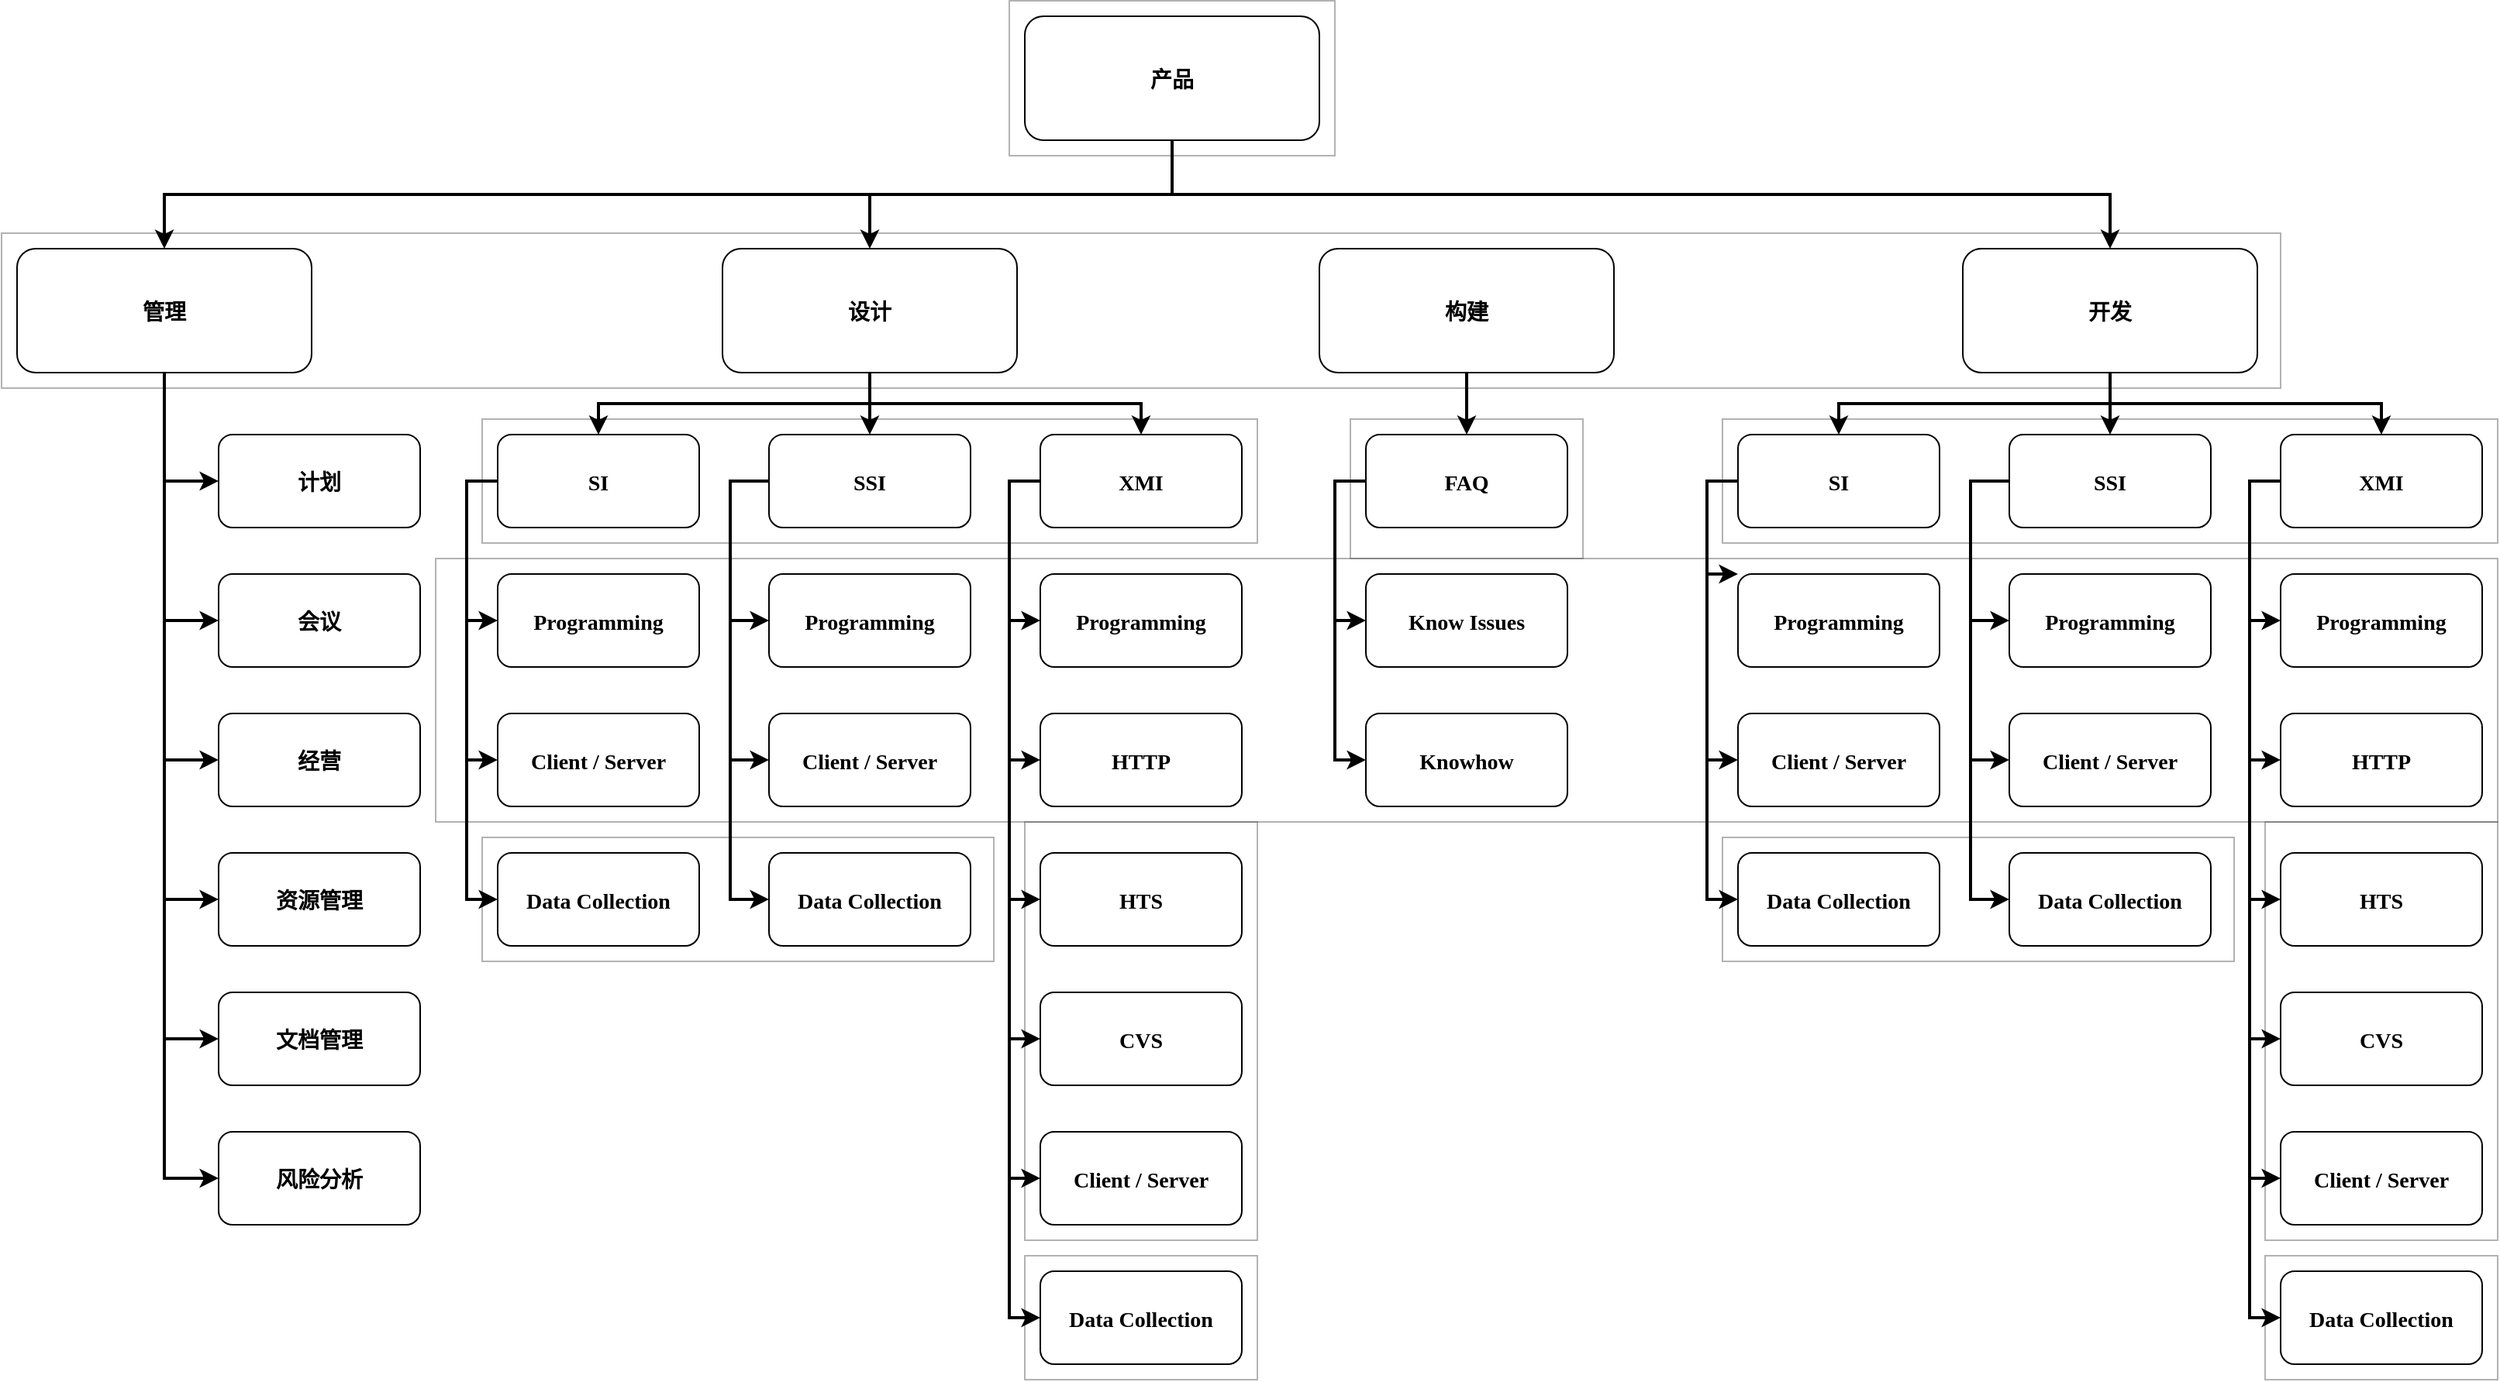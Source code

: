 <mxfile version="14.6.6" type="github">
  <diagram name="Page-1" id="2c0d36ab-eaac-3732-788b-9136903baeff">
    <mxGraphModel dx="1629" dy="1318" grid="1" gridSize="10" guides="1" tooltips="1" connect="1" arrows="1" fold="1" page="1" pageScale="1.5" pageWidth="1169" pageHeight="827" background="#ffffff" math="0" shadow="0">
      <root>
        <mxCell id="0" />
        <mxCell id="1" parent="0" />
        <mxCell id="123" value="" style="opacity=30;" parent="1" vertex="1">
          <mxGeometry x="747" y="175.5" width="210" height="100.0" as="geometry" />
        </mxCell>
        <mxCell id="122" value="" style="opacity=30;" parent="1" vertex="1">
          <mxGeometry x="97" y="325.5" width="1470" height="100.0" as="geometry" />
        </mxCell>
        <mxCell id="121" value="" style="opacity=30;" parent="1" vertex="1">
          <mxGeometry x="1557" y="705.5" width="150" height="270" as="geometry" />
        </mxCell>
        <mxCell id="120" value="" style="opacity=30;" parent="1" vertex="1">
          <mxGeometry x="967" y="445.5" width="150" height="90" as="geometry" />
        </mxCell>
        <mxCell id="119" value="" style="opacity=30;" parent="1" vertex="1">
          <mxGeometry x="757" y="705.5" width="150" height="270" as="geometry" />
        </mxCell>
        <mxCell id="117" value="" style="opacity=30;" parent="1" vertex="1">
          <mxGeometry x="377" y="535.5" width="1330" height="170" as="geometry" />
        </mxCell>
        <mxCell id="116" value="" style="opacity=30;" parent="1" vertex="1">
          <mxGeometry x="1557" y="985.5" width="150" height="80" as="geometry" />
        </mxCell>
        <mxCell id="115" value="" style="opacity=30;" parent="1" vertex="1">
          <mxGeometry x="1207" y="715.5" width="330" height="80" as="geometry" />
        </mxCell>
        <mxCell id="114" value="" style="opacity=30;" parent="1" vertex="1">
          <mxGeometry x="757.0" y="985.5" width="150" height="80" as="geometry" />
        </mxCell>
        <mxCell id="113" value="" style="opacity=30;" parent="1" vertex="1">
          <mxGeometry x="407.0" y="715.5" width="330.0" height="80" as="geometry" />
        </mxCell>
        <mxCell id="110" value="" style="opacity=30;" parent="1" vertex="1">
          <mxGeometry x="1207" y="445.5" width="500" height="80" as="geometry" />
        </mxCell>
        <mxCell id="109" value="" style="opacity=30;" parent="1" vertex="1">
          <mxGeometry x="407" y="445.5" width="500" height="80" as="geometry" />
        </mxCell>
        <mxCell id="2" value="产品" style="rounded=1;fontStyle=1;fontFamily=Tahoma;fontSize=14" parent="1" vertex="1">
          <mxGeometry x="757" y="185.5" width="190" height="80" as="geometry" />
        </mxCell>
        <mxCell id="4" value="开发" style="rounded=1;fontStyle=1;fontFamily=Tahoma;fontSize=14" parent="1" vertex="1">
          <mxGeometry x="1362.0" y="335.5" width="190" height="80" as="geometry" />
        </mxCell>
        <mxCell id="9" value="" style="edgeStyle=elbowEdgeStyle;elbow=vertical;strokeWidth=2;rounded=0" parent="1" source="2" target="4" edge="1">
          <mxGeometry x="337" y="215.5" width="100" height="100" as="geometry">
            <mxPoint x="337" y="315.5" as="sourcePoint" />
            <mxPoint x="437" y="215.5" as="targetPoint" />
          </mxGeometry>
        </mxCell>
        <mxCell id="10" value="构建" style="rounded=1;fontStyle=1;fontFamily=Tahoma;fontSize=14" parent="1" vertex="1">
          <mxGeometry x="947" y="335.5" width="190" height="80" as="geometry" />
        </mxCell>
        <mxCell id="12" value="设计" style="rounded=1;fontStyle=1;fontFamily=Tahoma;fontSize=14" parent="1" vertex="1">
          <mxGeometry x="562.0" y="335.5" width="190" height="80" as="geometry" />
        </mxCell>
        <mxCell id="13" value="管理" style="rounded=1;fontStyle=1;fontFamily=Tahoma;fontSize=14" parent="1" vertex="1">
          <mxGeometry x="107" y="335.5" width="190" height="80" as="geometry" />
        </mxCell>
        <mxCell id="16" value="计划" style="rounded=1;fontStyle=1;fontFamily=Tahoma;fontSize=14" parent="1" vertex="1">
          <mxGeometry x="237" y="455.5" width="130" height="60" as="geometry" />
        </mxCell>
        <mxCell id="17" value="会议" style="rounded=1;fontStyle=1;fontFamily=Tahoma;fontSize=14" parent="1" vertex="1">
          <mxGeometry x="237" y="545.5" width="130" height="60" as="geometry" />
        </mxCell>
        <mxCell id="18" value="经营" style="rounded=1;fontStyle=1;fontFamily=Tahoma;fontSize=14" parent="1" vertex="1">
          <mxGeometry x="237" y="635.5" width="130" height="60" as="geometry" />
        </mxCell>
        <mxCell id="25" value="SI" style="rounded=1;fontStyle=1;fontFamily=Tahoma;fontSize=14" parent="1" vertex="1">
          <mxGeometry x="417" y="455.5" width="130" height="60" as="geometry" />
        </mxCell>
        <mxCell id="26" value="Programming" style="rounded=1;fontStyle=1;fontFamily=Tahoma;fontSize=14" parent="1" vertex="1">
          <mxGeometry x="417" y="545.5" width="130" height="60" as="geometry" />
        </mxCell>
        <mxCell id="27" value="Client / Server" style="rounded=1;fontStyle=1;fontFamily=Tahoma;fontSize=14" parent="1" vertex="1">
          <mxGeometry x="417" y="635.5" width="130" height="60" as="geometry" />
        </mxCell>
        <mxCell id="28" value="Data Collection" style="rounded=1;fontStyle=1;fontFamily=Tahoma;fontSize=14" parent="1" vertex="1">
          <mxGeometry x="417" y="725.5" width="130" height="60" as="geometry" />
        </mxCell>
        <mxCell id="29" value="SSI" style="rounded=1;fontStyle=1;fontFamily=Tahoma;fontSize=14" parent="1" vertex="1">
          <mxGeometry x="592" y="455.5" width="130" height="60" as="geometry" />
        </mxCell>
        <mxCell id="30" value="Programming" style="rounded=1;fontStyle=1;fontFamily=Tahoma;fontSize=14" parent="1" vertex="1">
          <mxGeometry x="592" y="545.5" width="130" height="60" as="geometry" />
        </mxCell>
        <mxCell id="31" value="Client / Server" style="rounded=1;fontStyle=1;fontFamily=Tahoma;fontSize=14" parent="1" vertex="1">
          <mxGeometry x="592" y="635.5" width="130" height="60" as="geometry" />
        </mxCell>
        <mxCell id="32" value="Data Collection" style="rounded=1;fontStyle=1;fontFamily=Tahoma;fontSize=14" parent="1" vertex="1">
          <mxGeometry x="592" y="725.5" width="130" height="60" as="geometry" />
        </mxCell>
        <mxCell id="33" value="XMI" style="rounded=1;fontStyle=1;fontFamily=Tahoma;fontSize=14" parent="1" vertex="1">
          <mxGeometry x="767" y="455.5" width="130" height="60" as="geometry" />
        </mxCell>
        <mxCell id="34" value="Programming" style="rounded=1;fontStyle=1;fontFamily=Tahoma;fontSize=14" parent="1" vertex="1">
          <mxGeometry x="767" y="545.5" width="130" height="60" as="geometry" />
        </mxCell>
        <mxCell id="35" value="HTTP" style="rounded=1;fontStyle=1;fontFamily=Tahoma;fontSize=14" parent="1" vertex="1">
          <mxGeometry x="767" y="635.5" width="130" height="60" as="geometry" />
        </mxCell>
        <mxCell id="36" value="HTS" style="rounded=1;fontStyle=1;fontFamily=Tahoma;fontSize=14" parent="1" vertex="1">
          <mxGeometry x="767" y="725.5" width="130" height="60" as="geometry" />
        </mxCell>
        <mxCell id="37" value="CVS" style="rounded=1;fontStyle=1;fontFamily=Tahoma;fontSize=14" parent="1" vertex="1">
          <mxGeometry x="767" y="815.5" width="130" height="60" as="geometry" />
        </mxCell>
        <mxCell id="38" value="Client / Server" style="rounded=1;fontStyle=1;fontFamily=Tahoma;fontSize=14" parent="1" vertex="1">
          <mxGeometry x="767" y="905.5" width="130" height="60" as="geometry" />
        </mxCell>
        <mxCell id="39" value="Data Collection" style="rounded=1;fontStyle=1;fontFamily=Tahoma;fontSize=14" parent="1" vertex="1">
          <mxGeometry x="767" y="995.5" width="130" height="60" as="geometry" />
        </mxCell>
        <mxCell id="41" value="FAQ" style="rounded=1;fontStyle=1;fontFamily=Tahoma;fontSize=14" parent="1" vertex="1">
          <mxGeometry x="977" y="455.5" width="130" height="60" as="geometry" />
        </mxCell>
        <mxCell id="42" value="Know Issues" style="rounded=1;fontStyle=1;fontFamily=Tahoma;fontSize=14" parent="1" vertex="1">
          <mxGeometry x="977" y="545.5" width="130" height="60" as="geometry" />
        </mxCell>
        <mxCell id="43" value="Knowhow" style="rounded=1;fontStyle=1;fontFamily=Tahoma;fontSize=14" parent="1" vertex="1">
          <mxGeometry x="977" y="635.5" width="130" height="60" as="geometry" />
        </mxCell>
        <mxCell id="44" value="SI" style="rounded=1;fontStyle=1;fontFamily=Tahoma;fontSize=14" parent="1" vertex="1">
          <mxGeometry x="1217" y="455.5" width="130" height="60" as="geometry" />
        </mxCell>
        <mxCell id="45" value="Programming" style="rounded=1;fontStyle=1;fontFamily=Tahoma;fontSize=14" parent="1" vertex="1">
          <mxGeometry x="1217" y="545.5" width="130" height="60" as="geometry" />
        </mxCell>
        <mxCell id="46" value="Client / Server" style="rounded=1;fontStyle=1;fontFamily=Tahoma;fontSize=14" parent="1" vertex="1">
          <mxGeometry x="1217" y="635.5" width="130" height="60" as="geometry" />
        </mxCell>
        <mxCell id="47" value="Data Collection" style="rounded=1;fontStyle=1;fontFamily=Tahoma;fontSize=14" parent="1" vertex="1">
          <mxGeometry x="1217" y="725.5" width="130" height="60" as="geometry" />
        </mxCell>
        <mxCell id="48" value="SSI" style="rounded=1;fontStyle=1;fontFamily=Tahoma;fontSize=14" parent="1" vertex="1">
          <mxGeometry x="1392" y="455.5" width="130" height="60" as="geometry" />
        </mxCell>
        <mxCell id="49" value="Programming" style="rounded=1;fontStyle=1;fontFamily=Tahoma;fontSize=14" parent="1" vertex="1">
          <mxGeometry x="1392" y="545.5" width="130" height="60" as="geometry" />
        </mxCell>
        <mxCell id="50" value="Client / Server" style="rounded=1;fontStyle=1;fontFamily=Tahoma;fontSize=14" parent="1" vertex="1">
          <mxGeometry x="1392" y="635.5" width="130" height="60" as="geometry" />
        </mxCell>
        <mxCell id="51" value="Data Collection" style="rounded=1;fontStyle=1;fontFamily=Tahoma;fontSize=14" parent="1" vertex="1">
          <mxGeometry x="1392" y="725.5" width="130" height="60" as="geometry" />
        </mxCell>
        <mxCell id="52" value="XMI" style="rounded=1;fontStyle=1;fontFamily=Tahoma;fontSize=14" parent="1" vertex="1">
          <mxGeometry x="1567" y="455.5" width="130" height="60" as="geometry" />
        </mxCell>
        <mxCell id="53" value="Programming" style="rounded=1;fontStyle=1;fontFamily=Tahoma;fontSize=14" parent="1" vertex="1">
          <mxGeometry x="1567" y="545.5" width="130" height="60" as="geometry" />
        </mxCell>
        <mxCell id="54" value="HTTP" style="rounded=1;fontStyle=1;fontFamily=Tahoma;fontSize=14" parent="1" vertex="1">
          <mxGeometry x="1567" y="635.5" width="130" height="60" as="geometry" />
        </mxCell>
        <mxCell id="55" value="HTS" style="rounded=1;fontStyle=1;fontFamily=Tahoma;fontSize=14" parent="1" vertex="1">
          <mxGeometry x="1567" y="725.5" width="130" height="60" as="geometry" />
        </mxCell>
        <mxCell id="56" value="CVS" style="rounded=1;fontStyle=1;fontFamily=Tahoma;fontSize=14" parent="1" vertex="1">
          <mxGeometry x="1567" y="815.5" width="130" height="60" as="geometry" />
        </mxCell>
        <mxCell id="57" value="Client / Server" style="rounded=1;fontStyle=1;fontFamily=Tahoma;fontSize=14" parent="1" vertex="1">
          <mxGeometry x="1567" y="905.5" width="130" height="60" as="geometry" />
        </mxCell>
        <mxCell id="58" value="Data Collection" style="rounded=1;fontStyle=1;fontFamily=Tahoma;fontSize=14" parent="1" vertex="1">
          <mxGeometry x="1567" y="995.5" width="130" height="60" as="geometry" />
        </mxCell>
        <mxCell id="59" value="" style="edgeStyle=elbowEdgeStyle;elbow=vertical;strokeWidth=2;rounded=0" parent="1" source="2" target="12" edge="1">
          <mxGeometry x="347" y="225.5" width="100" height="100" as="geometry">
            <mxPoint x="862.0" y="275.5" as="sourcePoint" />
            <mxPoint x="1467.0" y="345.5" as="targetPoint" />
          </mxGeometry>
        </mxCell>
        <mxCell id="61" value="" style="edgeStyle=elbowEdgeStyle;elbow=vertical;strokeWidth=2;rounded=0" parent="1" source="2" target="13" edge="1">
          <mxGeometry x="-23" y="135.5" width="100" height="100" as="geometry">
            <mxPoint x="-23" y="235.5" as="sourcePoint" />
            <mxPoint x="77" y="135.5" as="targetPoint" />
          </mxGeometry>
        </mxCell>
        <mxCell id="64" value="" style="edgeStyle=elbowEdgeStyle;elbow=horizontal;strokeWidth=2;rounded=0" parent="1" source="13" target="16" edge="1">
          <mxGeometry x="-23" y="135.5" width="100" height="100" as="geometry">
            <mxPoint x="-23" y="235.5" as="sourcePoint" />
            <mxPoint x="77" y="135.5" as="targetPoint" />
            <Array as="points">
              <mxPoint x="202" y="435.5" />
            </Array>
          </mxGeometry>
        </mxCell>
        <mxCell id="65" value="" style="edgeStyle=elbowEdgeStyle;elbow=horizontal;strokeWidth=2;rounded=0" parent="1" source="13" target="17" edge="1">
          <mxGeometry x="-23" y="135.5" width="100" height="100" as="geometry">
            <mxPoint x="-23" y="235.5" as="sourcePoint" />
            <mxPoint x="77" y="135.5" as="targetPoint" />
            <Array as="points">
              <mxPoint x="202" y="475.5" />
            </Array>
          </mxGeometry>
        </mxCell>
        <mxCell id="66" value="" style="edgeStyle=elbowEdgeStyle;elbow=horizontal;strokeWidth=2;rounded=0" parent="1" source="13" target="18" edge="1">
          <mxGeometry x="-23" y="135.5" width="100" height="100" as="geometry">
            <mxPoint x="-23" y="235.5" as="sourcePoint" />
            <mxPoint x="77" y="135.5" as="targetPoint" />
            <Array as="points">
              <mxPoint x="202" y="525.5" />
            </Array>
          </mxGeometry>
        </mxCell>
        <mxCell id="70" value="" style="edgeStyle=elbowEdgeStyle;elbow=horizontal;strokeWidth=2;rounded=0" parent="1" source="25" target="26" edge="1">
          <mxGeometry x="-23" y="135.5" width="100" height="100" as="geometry">
            <mxPoint x="-23" y="235.5" as="sourcePoint" />
            <mxPoint x="77" y="135.5" as="targetPoint" />
            <Array as="points">
              <mxPoint x="397" y="535.5" />
            </Array>
          </mxGeometry>
        </mxCell>
        <mxCell id="71" value="" style="edgeStyle=elbowEdgeStyle;elbow=horizontal;strokeWidth=2;rounded=0" parent="1" source="25" target="27" edge="1">
          <mxGeometry x="-23" y="135.5" width="100" height="100" as="geometry">
            <mxPoint x="-23" y="235.5" as="sourcePoint" />
            <mxPoint x="77" y="135.5" as="targetPoint" />
            <Array as="points">
              <mxPoint x="397" y="575.5" />
            </Array>
          </mxGeometry>
        </mxCell>
        <mxCell id="72" value="" style="edgeStyle=elbowEdgeStyle;elbow=horizontal;strokeWidth=2;rounded=0" parent="1" source="25" target="28" edge="1">
          <mxGeometry x="-23" y="135.5" width="100" height="100" as="geometry">
            <mxPoint x="-23" y="235.5" as="sourcePoint" />
            <mxPoint x="77" y="135.5" as="targetPoint" />
            <Array as="points">
              <mxPoint x="397" y="615.5" />
            </Array>
          </mxGeometry>
        </mxCell>
        <mxCell id="73" value="" style="edgeStyle=elbowEdgeStyle;elbow=horizontal;strokeWidth=2;rounded=0" parent="1" source="29" target="30" edge="1">
          <mxGeometry x="-23" y="135.5" width="100" height="100" as="geometry">
            <mxPoint x="-23" y="235.5" as="sourcePoint" />
            <mxPoint x="77" y="135.5" as="targetPoint" />
            <Array as="points">
              <mxPoint x="567" y="535.5" />
            </Array>
          </mxGeometry>
        </mxCell>
        <mxCell id="74" value="" style="edgeStyle=elbowEdgeStyle;elbow=horizontal;strokeWidth=2;rounded=0" parent="1" source="29" target="31" edge="1">
          <mxGeometry x="-23" y="135.5" width="100" height="100" as="geometry">
            <mxPoint x="-23" y="235.5" as="sourcePoint" />
            <mxPoint x="77" y="135.5" as="targetPoint" />
            <Array as="points">
              <mxPoint x="567" y="575.5" />
            </Array>
          </mxGeometry>
        </mxCell>
        <mxCell id="75" value="" style="edgeStyle=elbowEdgeStyle;elbow=horizontal;strokeWidth=2;rounded=0" parent="1" source="29" target="32" edge="1">
          <mxGeometry x="-23" y="135.5" width="100" height="100" as="geometry">
            <mxPoint x="-23" y="235.5" as="sourcePoint" />
            <mxPoint x="77" y="135.5" as="targetPoint" />
            <Array as="points">
              <mxPoint x="567" y="615.5" />
            </Array>
          </mxGeometry>
        </mxCell>
        <mxCell id="76" value="" style="edgeStyle=elbowEdgeStyle;elbow=horizontal;strokeWidth=2;rounded=0" parent="1" source="33" target="34" edge="1">
          <mxGeometry x="-23" y="135.5" width="100" height="100" as="geometry">
            <mxPoint x="-23" y="235.5" as="sourcePoint" />
            <mxPoint x="77" y="135.5" as="targetPoint" />
            <Array as="points">
              <mxPoint x="747" y="535.5" />
            </Array>
          </mxGeometry>
        </mxCell>
        <mxCell id="77" value="" style="edgeStyle=elbowEdgeStyle;elbow=horizontal;strokeWidth=2;rounded=0" parent="1" source="33" target="35" edge="1">
          <mxGeometry x="-23" y="135.5" width="100" height="100" as="geometry">
            <mxPoint x="-23" y="235.5" as="sourcePoint" />
            <mxPoint x="77" y="135.5" as="targetPoint" />
            <Array as="points">
              <mxPoint x="747" y="575.5" />
            </Array>
          </mxGeometry>
        </mxCell>
        <mxCell id="78" value="" style="edgeStyle=elbowEdgeStyle;elbow=horizontal;strokeWidth=2;rounded=0" parent="1" source="33" target="36" edge="1">
          <mxGeometry x="-23" y="135.5" width="100" height="100" as="geometry">
            <mxPoint x="-23" y="235.5" as="sourcePoint" />
            <mxPoint x="77" y="135.5" as="targetPoint" />
            <Array as="points">
              <mxPoint x="747" y="625.5" />
            </Array>
          </mxGeometry>
        </mxCell>
        <mxCell id="79" value="" style="edgeStyle=elbowEdgeStyle;elbow=horizontal;strokeWidth=2;rounded=0" parent="1" source="33" target="37" edge="1">
          <mxGeometry x="-23" y="135.5" width="100" height="100" as="geometry">
            <mxPoint x="-23" y="235.5" as="sourcePoint" />
            <mxPoint x="77" y="135.5" as="targetPoint" />
            <Array as="points">
              <mxPoint x="747" y="665.5" />
            </Array>
          </mxGeometry>
        </mxCell>
        <mxCell id="80" value="" style="edgeStyle=elbowEdgeStyle;elbow=horizontal;strokeWidth=2;rounded=0" parent="1" source="33" target="38" edge="1">
          <mxGeometry x="-23" y="135.5" width="100" height="100" as="geometry">
            <mxPoint x="-23" y="235.5" as="sourcePoint" />
            <mxPoint x="77" y="135.5" as="targetPoint" />
            <Array as="points">
              <mxPoint x="747" y="705.5" />
            </Array>
          </mxGeometry>
        </mxCell>
        <mxCell id="81" value="" style="edgeStyle=elbowEdgeStyle;elbow=horizontal;strokeWidth=2;rounded=0" parent="1" source="33" target="39" edge="1">
          <mxGeometry x="-23" y="135.5" width="100" height="100" as="geometry">
            <mxPoint x="-23" y="235.5" as="sourcePoint" />
            <mxPoint x="77" y="135.5" as="targetPoint" />
            <Array as="points">
              <mxPoint x="747" y="755.5" />
            </Array>
          </mxGeometry>
        </mxCell>
        <mxCell id="82" value="" style="edgeStyle=elbowEdgeStyle;elbow=horizontal;strokeWidth=2;rounded=0" parent="1" source="41" target="42" edge="1">
          <mxGeometry x="-23" y="135.5" width="100" height="100" as="geometry">
            <mxPoint x="-23" y="235.5" as="sourcePoint" />
            <mxPoint x="77" y="135.5" as="targetPoint" />
            <Array as="points">
              <mxPoint x="957" y="535.5" />
            </Array>
          </mxGeometry>
        </mxCell>
        <mxCell id="83" value="" style="edgeStyle=elbowEdgeStyle;elbow=horizontal;strokeWidth=2;rounded=0" parent="1" source="41" target="43" edge="1">
          <mxGeometry x="-23" y="135.5" width="100" height="100" as="geometry">
            <mxPoint x="-23" y="235.5" as="sourcePoint" />
            <mxPoint x="77" y="135.5" as="targetPoint" />
            <Array as="points">
              <mxPoint x="957" y="585.5" />
            </Array>
          </mxGeometry>
        </mxCell>
        <mxCell id="84" value="" style="edgeStyle=elbowEdgeStyle;elbow=horizontal;strokeWidth=2;rounded=0" parent="1" source="44" target="45" edge="1">
          <mxGeometry x="-23" y="135.5" width="100" height="100" as="geometry">
            <mxPoint x="-23" y="235.5" as="sourcePoint" />
            <mxPoint x="77" y="135.5" as="targetPoint" />
            <Array as="points">
              <mxPoint x="1197" y="545.5" />
            </Array>
          </mxGeometry>
        </mxCell>
        <mxCell id="85" value="" style="edgeStyle=elbowEdgeStyle;elbow=horizontal;strokeWidth=2;rounded=0" parent="1" source="44" target="46" edge="1">
          <mxGeometry x="-23" y="135.5" width="100" height="100" as="geometry">
            <mxPoint x="-23" y="235.5" as="sourcePoint" />
            <mxPoint x="77" y="135.5" as="targetPoint" />
            <Array as="points">
              <mxPoint x="1197" y="575.5" />
            </Array>
          </mxGeometry>
        </mxCell>
        <mxCell id="86" value="" style="edgeStyle=elbowEdgeStyle;elbow=horizontal;strokeWidth=2;rounded=0" parent="1" source="44" target="47" edge="1">
          <mxGeometry x="-23" y="135.5" width="100" height="100" as="geometry">
            <mxPoint x="-23" y="235.5" as="sourcePoint" />
            <mxPoint x="77" y="135.5" as="targetPoint" />
            <Array as="points">
              <mxPoint x="1197" y="625.5" />
            </Array>
          </mxGeometry>
        </mxCell>
        <mxCell id="87" value="" style="edgeStyle=elbowEdgeStyle;elbow=horizontal;strokeWidth=2;rounded=0" parent="1" source="48" target="49" edge="1">
          <mxGeometry x="-23" y="135.5" width="100" height="100" as="geometry">
            <mxPoint x="-23" y="235.5" as="sourcePoint" />
            <mxPoint x="77" y="135.5" as="targetPoint" />
            <Array as="points">
              <mxPoint x="1367" y="535.5" />
            </Array>
          </mxGeometry>
        </mxCell>
        <mxCell id="88" value="" style="edgeStyle=elbowEdgeStyle;elbow=horizontal;strokeWidth=2;rounded=0" parent="1" source="48" target="50" edge="1">
          <mxGeometry x="-23" y="135.5" width="100" height="100" as="geometry">
            <mxPoint x="-23" y="235.5" as="sourcePoint" />
            <mxPoint x="77" y="135.5" as="targetPoint" />
            <Array as="points">
              <mxPoint x="1367" y="595.5" />
            </Array>
          </mxGeometry>
        </mxCell>
        <mxCell id="89" value="" style="edgeStyle=elbowEdgeStyle;elbow=horizontal;strokeWidth=2;rounded=0" parent="1" source="48" target="51" edge="1">
          <mxGeometry x="-23" y="135.5" width="100" height="100" as="geometry">
            <mxPoint x="-23" y="235.5" as="sourcePoint" />
            <mxPoint x="77" y="135.5" as="targetPoint" />
            <Array as="points">
              <mxPoint x="1367" y="625.5" />
            </Array>
          </mxGeometry>
        </mxCell>
        <mxCell id="90" value="" style="edgeStyle=elbowEdgeStyle;elbow=horizontal;strokeWidth=2;rounded=0" parent="1" source="52" target="53" edge="1">
          <mxGeometry x="-23" y="135.5" width="100" height="100" as="geometry">
            <mxPoint x="-23" y="235.5" as="sourcePoint" />
            <mxPoint x="77" y="135.5" as="targetPoint" />
            <Array as="points">
              <mxPoint x="1547" y="535.5" />
            </Array>
          </mxGeometry>
        </mxCell>
        <mxCell id="91" value="" style="edgeStyle=elbowEdgeStyle;elbow=horizontal;strokeWidth=2;rounded=0" parent="1" source="52" target="54" edge="1">
          <mxGeometry x="-23" y="135.5" width="100" height="100" as="geometry">
            <mxPoint x="-23" y="235.5" as="sourcePoint" />
            <mxPoint x="77" y="135.5" as="targetPoint" />
            <Array as="points">
              <mxPoint x="1547" y="575.5" />
            </Array>
          </mxGeometry>
        </mxCell>
        <mxCell id="92" value="" style="edgeStyle=elbowEdgeStyle;elbow=horizontal;strokeWidth=2;rounded=0" parent="1" source="52" target="55" edge="1">
          <mxGeometry x="-23" y="135.5" width="100" height="100" as="geometry">
            <mxPoint x="-23" y="235.5" as="sourcePoint" />
            <mxPoint x="77" y="135.5" as="targetPoint" />
            <Array as="points">
              <mxPoint x="1547" y="625.5" />
            </Array>
          </mxGeometry>
        </mxCell>
        <mxCell id="93" value="" style="edgeStyle=elbowEdgeStyle;elbow=horizontal;strokeWidth=2;rounded=0" parent="1" source="52" target="56" edge="1">
          <mxGeometry x="-23" y="135.5" width="100" height="100" as="geometry">
            <mxPoint x="-23" y="235.5" as="sourcePoint" />
            <mxPoint x="77" y="135.5" as="targetPoint" />
            <Array as="points">
              <mxPoint x="1547" y="675.5" />
            </Array>
          </mxGeometry>
        </mxCell>
        <mxCell id="94" value="" style="edgeStyle=elbowEdgeStyle;elbow=horizontal;strokeWidth=2;rounded=0" parent="1" source="52" target="57" edge="1">
          <mxGeometry x="-23" y="135.5" width="100" height="100" as="geometry">
            <mxPoint x="-23" y="235.5" as="sourcePoint" />
            <mxPoint x="77" y="135.5" as="targetPoint" />
            <Array as="points">
              <mxPoint x="1547" y="725.5" />
            </Array>
          </mxGeometry>
        </mxCell>
        <mxCell id="95" value="" style="edgeStyle=elbowEdgeStyle;elbow=horizontal;strokeWidth=2;rounded=0" parent="1" source="52" target="58" edge="1">
          <mxGeometry x="-23" y="135.5" width="100" height="100" as="geometry">
            <mxPoint x="-23" y="235.5" as="sourcePoint" />
            <mxPoint x="77" y="135.5" as="targetPoint" />
            <Array as="points">
              <mxPoint x="1547" y="765.5" />
            </Array>
          </mxGeometry>
        </mxCell>
        <mxCell id="100" value="" style="edgeStyle=elbowEdgeStyle;elbow=vertical;strokeWidth=2;rounded=0" parent="1" source="12" target="25" edge="1">
          <mxGeometry x="-23" y="135.5" width="100" height="100" as="geometry">
            <mxPoint x="-23" y="235.5" as="sourcePoint" />
            <mxPoint x="77" y="135.5" as="targetPoint" />
          </mxGeometry>
        </mxCell>
        <mxCell id="101" value="" style="edgeStyle=elbowEdgeStyle;elbow=vertical;strokeWidth=2;rounded=0" parent="1" source="12" target="29" edge="1">
          <mxGeometry x="-23" y="135.5" width="100" height="100" as="geometry">
            <mxPoint x="-23" y="235.5" as="sourcePoint" />
            <mxPoint x="77" y="135.5" as="targetPoint" />
          </mxGeometry>
        </mxCell>
        <mxCell id="102" value="" style="edgeStyle=elbowEdgeStyle;elbow=vertical;strokeWidth=2;rounded=0" parent="1" source="12" target="33" edge="1">
          <mxGeometry x="-23" y="135.5" width="100" height="100" as="geometry">
            <mxPoint x="-23" y="235.5" as="sourcePoint" />
            <mxPoint x="77" y="135.5" as="targetPoint" />
          </mxGeometry>
        </mxCell>
        <mxCell id="103" value="" style="edgeStyle=elbowEdgeStyle;elbow=vertical;strokeWidth=2;rounded=0" parent="1" source="10" target="41" edge="1">
          <mxGeometry x="-23" y="135.5" width="100" height="100" as="geometry">
            <mxPoint x="-23" y="235.5" as="sourcePoint" />
            <mxPoint x="77" y="135.5" as="targetPoint" />
          </mxGeometry>
        </mxCell>
        <mxCell id="104" value="" style="edgeStyle=elbowEdgeStyle;elbow=vertical;strokeWidth=2;rounded=0" parent="1" source="4" target="48" edge="1">
          <mxGeometry x="-23" y="135.5" width="100" height="100" as="geometry">
            <mxPoint x="-23" y="235.5" as="sourcePoint" />
            <mxPoint x="77" y="135.5" as="targetPoint" />
          </mxGeometry>
        </mxCell>
        <mxCell id="105" value="" style="edgeStyle=elbowEdgeStyle;elbow=vertical;strokeWidth=2;rounded=0" parent="1" source="4" target="44" edge="1">
          <mxGeometry x="-23" y="135.5" width="100" height="100" as="geometry">
            <mxPoint x="-23" y="235.5" as="sourcePoint" />
            <mxPoint x="77" y="135.5" as="targetPoint" />
          </mxGeometry>
        </mxCell>
        <mxCell id="106" value="" style="edgeStyle=elbowEdgeStyle;elbow=vertical;strokeWidth=2;rounded=0" parent="1" source="4" target="52" edge="1">
          <mxGeometry x="-23" y="135.5" width="100" height="100" as="geometry">
            <mxPoint x="-23" y="235.5" as="sourcePoint" />
            <mxPoint x="77" y="135.5" as="targetPoint" />
          </mxGeometry>
        </mxCell>
        <mxCell id="ajaQP3VODttiOs9Wyczl-124" value="资源管理" style="rounded=1;fontStyle=1;fontFamily=Tahoma;fontSize=14" vertex="1" parent="1">
          <mxGeometry x="237" y="725.5" width="130" height="60" as="geometry" />
        </mxCell>
        <mxCell id="ajaQP3VODttiOs9Wyczl-125" value="文档管理" style="rounded=1;fontStyle=1;fontFamily=Tahoma;fontSize=14" vertex="1" parent="1">
          <mxGeometry x="237" y="815.5" width="130" height="60" as="geometry" />
        </mxCell>
        <mxCell id="ajaQP3VODttiOs9Wyczl-126" value="风险分析" style="rounded=1;fontStyle=1;fontFamily=Tahoma;fontSize=14" vertex="1" parent="1">
          <mxGeometry x="237" y="905.5" width="130" height="60" as="geometry" />
        </mxCell>
        <mxCell id="ajaQP3VODttiOs9Wyczl-127" value="" style="edgeStyle=elbowEdgeStyle;elbow=horizontal;strokeWidth=2;rounded=0;entryX=0;entryY=0.5;entryDx=0;entryDy=0;" edge="1" parent="1" target="ajaQP3VODttiOs9Wyczl-124">
          <mxGeometry x="-23" y="145.5" width="100" height="100" as="geometry">
            <mxPoint x="202" y="425.5" as="sourcePoint" />
            <mxPoint x="237" y="675.5" as="targetPoint" />
            <Array as="points">
              <mxPoint x="202" y="535.5" />
            </Array>
          </mxGeometry>
        </mxCell>
        <mxCell id="ajaQP3VODttiOs9Wyczl-128" value="" style="edgeStyle=elbowEdgeStyle;elbow=horizontal;strokeWidth=2;rounded=0;entryX=0;entryY=0.5;entryDx=0;entryDy=0;" edge="1" parent="1" target="ajaQP3VODttiOs9Wyczl-125">
          <mxGeometry x="-23" y="160" width="100" height="100" as="geometry">
            <mxPoint x="202" y="440" as="sourcePoint" />
            <mxPoint x="237" y="770" as="targetPoint" />
            <Array as="points">
              <mxPoint x="202" y="550" />
            </Array>
          </mxGeometry>
        </mxCell>
        <mxCell id="ajaQP3VODttiOs9Wyczl-129" value="" style="edgeStyle=elbowEdgeStyle;elbow=horizontal;strokeWidth=2;rounded=0;entryX=0;entryY=0.5;entryDx=0;entryDy=0;" edge="1" parent="1" target="ajaQP3VODttiOs9Wyczl-126">
          <mxGeometry x="-23" y="165.5" width="100" height="100" as="geometry">
            <mxPoint x="202" y="445.5" as="sourcePoint" />
            <mxPoint x="237" y="851" as="targetPoint" />
            <Array as="points">
              <mxPoint x="202" y="555.5" />
            </Array>
          </mxGeometry>
        </mxCell>
      </root>
    </mxGraphModel>
  </diagram>
</mxfile>
